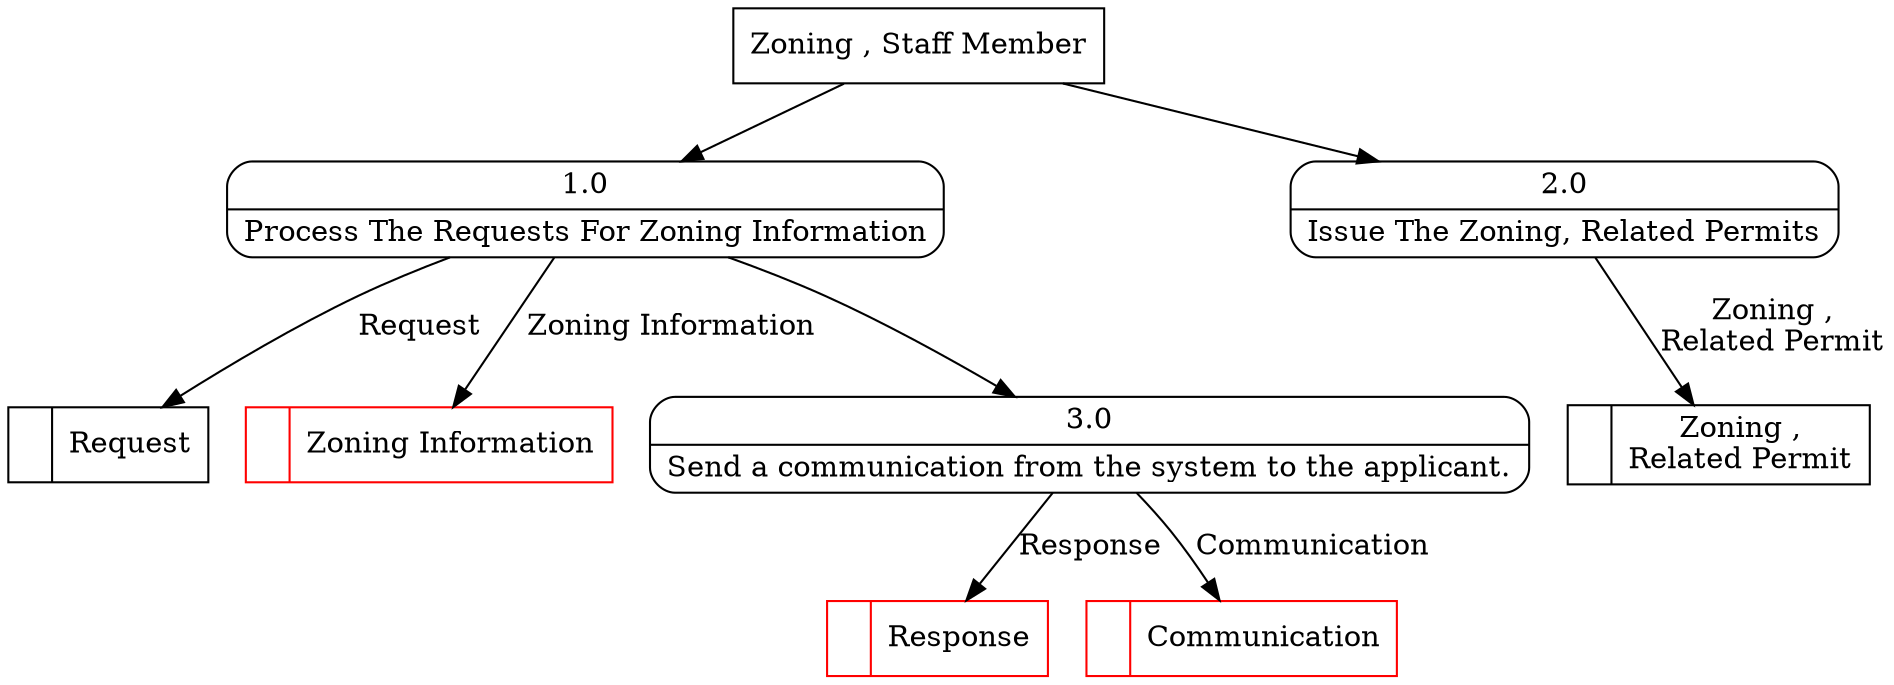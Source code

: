 digraph dfd2{ 
node[shape=record]
200 [label="<f0>  |<f1> Request " ];
201 [label="<f0>  |<f1> Zoning Information " color=red];
202 [label="<f0>  |<f1> Zoning ,\nRelated Permit " ];
203 [label="Zoning , Staff Member" shape=box];
204 [label="{<f0> 1.0|<f1> Process The Requests For Zoning Information }" shape=Mrecord];
205 [label="{<f0> 2.0|<f1> Issue The Zoning, Related Permits }" shape=Mrecord];
3 [label="{<f0> 3.0|<f1> Send a communication from the system to the applicant. }" shape=Mrecord];
204 -> 3
1001 [label="<f0>  |<f1> Response " color=red];
3 -> 1001 [label="Response"]
1003 [label="<f0>  |<f1> Communication " color=red];
3 -> 1003 [label="Communication"]
203 -> 204
203 -> 205
204 -> 200 [label="Request"]
204 -> 201 [label="Zoning Information"]
205 -> 202 [label="Zoning ,\nRelated Permit"]
}